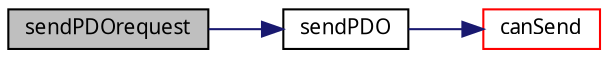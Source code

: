 digraph G
{
  edge [fontname="FreeSans.ttf",fontsize=10,labelfontname="FreeSans.ttf",labelfontsize=10];
  node [fontname="FreeSans.ttf",fontsize=10,shape=record];
  rankdir=LR;
  Node1 [label="sendPDOrequest",height=0.2,width=0.4,color="black", fillcolor="grey75", style="filled" fontcolor="black"];
  Node1 -> Node2 [color="midnightblue",fontsize=10,style="solid",fontname="FreeSans.ttf"];
  Node2 [label="sendPDO",height=0.2,width=0.4,color="black", fillcolor="white", style="filled",URL="$pdo_8c.html#d9a4a4f0a4ef48866c6184ccbd30f210"];
  Node2 -> Node3 [color="midnightblue",fontsize=10,style="solid",fontname="FreeSans.ttf"];
  Node3 [label="canSend",height=0.2,width=0.4,color="red", fillcolor="white", style="filled",URL="$canOpenDriver_8c.html#b57b4b3c000e9f61135175495e874977"];
}
